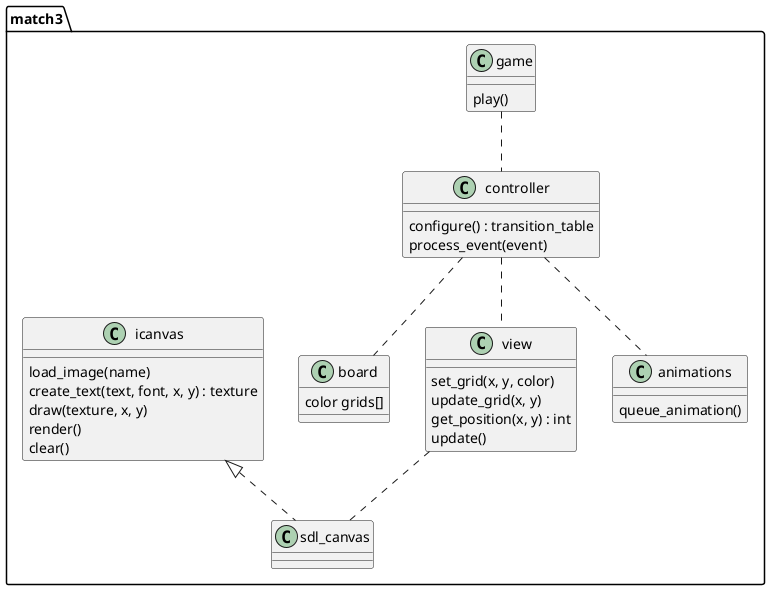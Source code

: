 @startuml

package "match3" {

class game {
  play()
}

class icanvas {
  load_image(name)
  create_text(text, font, x, y) : texture
  draw(texture, x, y)
  render()
  clear()
}

class board {
  color grids[]
}

class view {
  set_grid(x, y, color)
  update_grid(x, y)
  get_position(x, y) : int
  update()
}

class animations {
  queue_animation()
}

class controller {
  configure() : transition_table
  process_event(event)
}

game .. controller
controller .. view
controller .. board
controller .. animations
view .. sdl_canvas

icanvas <|.. sdl_canvas

}

@enduml
